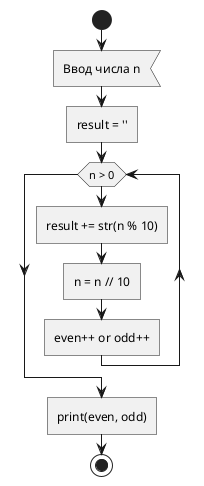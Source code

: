 @startuml
'https://plantuml.com/activity-diagram-beta

start
:Ввод числа n<
:result = '']

while (n > 0)
  :result += str(n % 10)]
  :n = n // 10]
  :even++ or odd++]
endwhile

:print(even, odd)]

stop

@enduml
